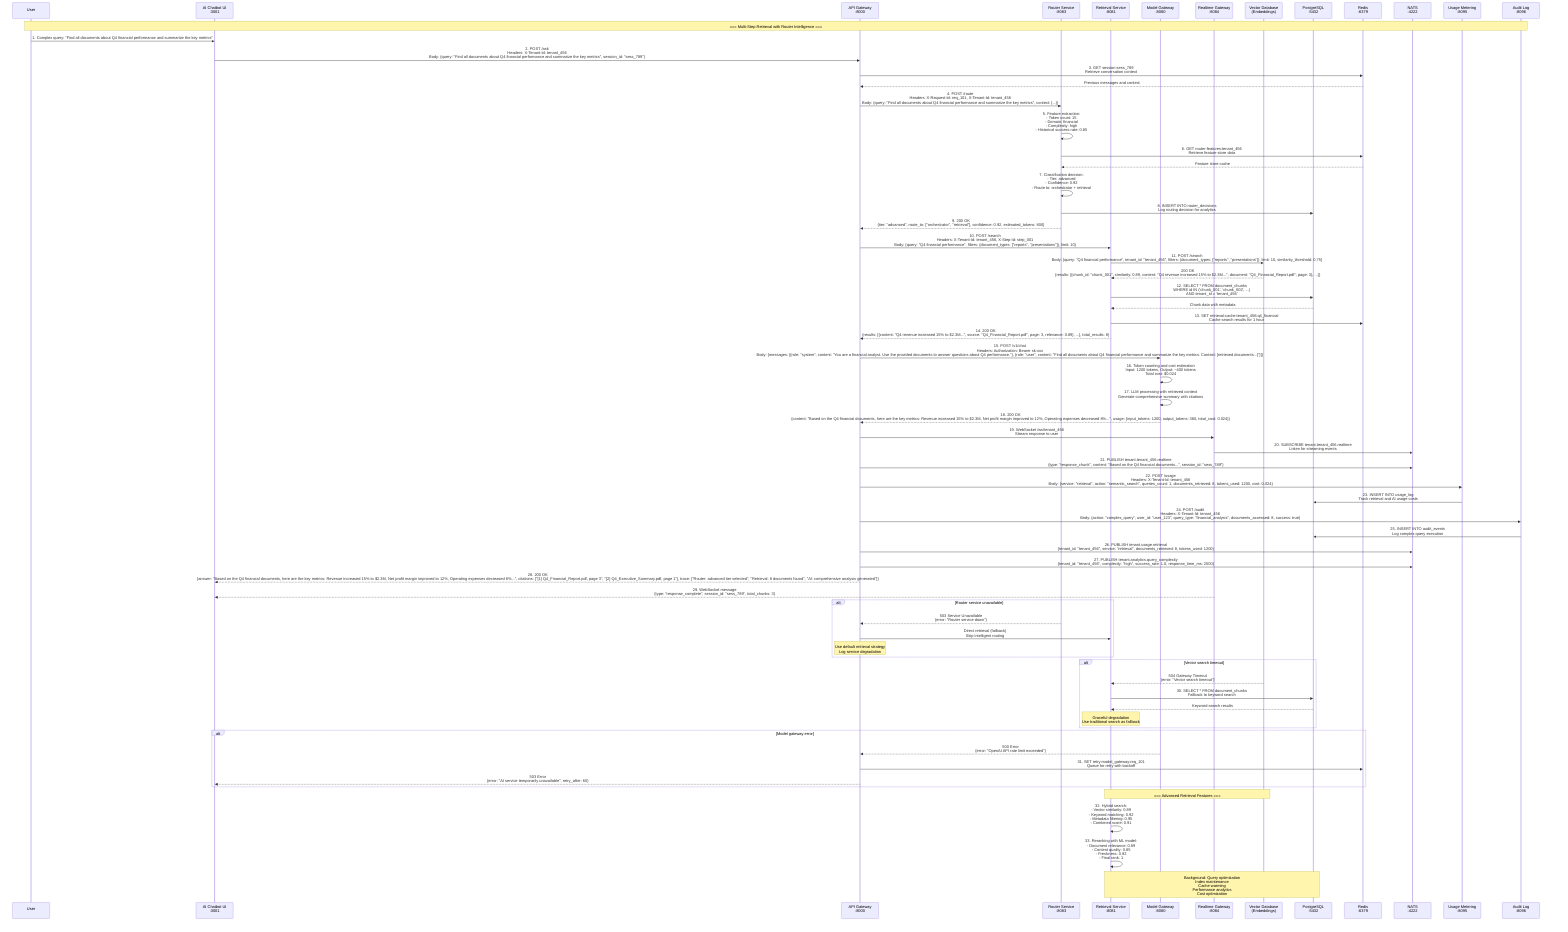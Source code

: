 sequenceDiagram
    participant User as User
    participant ChatbotUI as AI Chatbot UI<br/>:3001
    participant APIGateway as API Gateway<br/>:8000
    participant RouterService as Router Service<br/>:8083
    participant RetrievalService as Retrieval Service<br/>:8081
    participant ModelGateway as Model Gateway<br/>:8080
    participant RealtimeGateway as Realtime Gateway<br/>:8084
    participant VectorDB as Vector Database<br/>(Embeddings)
    participant Postgres as PostgreSQL<br/>:5432
    participant Redis as Redis<br/>:6379
    participant NATS as NATS<br/>:4222
    participant UsageMetering as Usage Metering<br/>:8095
    participant AuditLog as Audit Log<br/>:8096

    %% Complex Query Processing Flow
    Note over User,AuditLog: === Multi-Step Retrieval with Router Intelligence ===
    User->>ChatbotUI: 1. Complex query: "Find all documents about Q4 financial performance and summarize the key metrics"
    ChatbotUI->>APIGateway: 2. POST /ask<br/>Headers: X-Tenant-Id: tenant_456<br/>Body: {query: "Find all documents about Q4 financial performance and summarize the key metrics", session_id: "sess_789"}

    APIGateway->>Redis: 3. GET session:sess_789<br/>Retrieve conversation context
    Redis-->>APIGateway: Previous messages and context

    %% Router Service - Intelligent Tier Selection
    APIGateway->>RouterService: 4. POST /route<br/>Headers: X-Request-Id: req_101, X-Tenant-Id: tenant_456<br/>Body: {query: "Find all documents about Q4 financial performance and summarize the key metrics", context: {...}}

    RouterService->>RouterService: 5. Feature extraction:<br/>- Token count: 15<br/>- Domain: financial<br/>- Complexity: high<br/>- Historical success rate: 0.85
    RouterService->>Redis: 6. GET router:features:tenant_456<br/>Retrieve feature store data
    Redis-->>RouterService: Feature store cache

    RouterService->>RouterService: 7. Classification decision:<br/>- Tier: advanced<br/>- Confidence: 0.92<br/>- Route to: orchestrator + retrieval
    RouterService->>Postgres: 8. INSERT INTO router_decisions<br/>Log routing decision for analytics

    RouterService-->>APIGateway: 9. 200 OK<br/>{tier: "advanced", route_to: ["orchestrator", "retrieval"], confidence: 0.92, estimated_tokens: 800}

    %% Orchestrator - Multi-Step Workflow
    APIGateway->>RetrievalService: 10. POST /search<br/>Headers: X-Tenant-Id: tenant_456, X-Step-Id: step_001<br/>Body: {query: "Q4 financial performance", filters: {document_types: ["reports", "presentations"]}, limit: 10}

    RetrievalService->>VectorDB: 11. POST /search<br/>Body: {query: "Q4 financial performance", tenant_id: "tenant_456", filters: {document_types: ["reports", "presentations"]}, limit: 10, similarity_threshold: 0.75}
    VectorDB-->>RetrievalService: 200 OK<br/>{results: [{chunk_id: "chunk_001", similarity: 0.89, content: "Q4 revenue increased 15% to $2.3M...", document: "Q4_Financial_Report.pdf", page: 3}, ...]}

    RetrievalService->>Postgres: 12. SELECT * FROM document_chunks<br/>WHERE id IN ('chunk_001', 'chunk_002', ...)<br/>AND tenant_id = 'tenant_456'
    Postgres-->>RetrievalService: Chunk data with metadata

    RetrievalService->>Redis: 13. SET retrieval:cache:tenant_456:q4_financial<br/>Cache search results for 1 hour
    RetrievalService-->>APIGateway: 14. 200 OK<br/>{results: [{content: "Q4 revenue increased 15% to $2.3M...", source: "Q4_Financial_Report.pdf", page: 3, relevance: 0.89}, ...], total_results: 8}

    %% Model Gateway - AI Processing with Retrieved Context
    APIGateway->>ModelGateway: 15. POST /v1/chat<br/>Headers: Authorization: Bearer sk-xxx<br/>Body: {messages: [{role: "system", content: "You are a financial analyst. Use the provided documents to answer questions about Q4 performance."}, {role: "user", content: "Find all documents about Q4 financial performance and summarize the key metrics. Context: [retrieved documents...]"}]}

    ModelGateway->>ModelGateway: 16. Token counting and cost estimation<br/>Input: 1200 tokens, Output: ~400 tokens<br/>Total cost: $0.024

    ModelGateway->>ModelGateway: 17. LLM processing with retrieved context<br/>Generate comprehensive summary with citations
    ModelGateway-->>APIGateway: 18. 200 OK<br/>{content: "Based on the Q4 financial documents, here are the key metrics: Revenue increased 15% to $2.3M, Net profit margin improved to 12%, Operating expenses decreased 8%...", usage: {input_tokens: 1200, output_tokens: 380, total_cost: 0.024}}

    %% Real-time Streaming Response
    APIGateway->>RealtimeGateway: 19. WebSocket /ws/tenant_456<br/>Stream response to user
    RealtimeGateway->>NATS: 20. SUBSCRIBE tenant.tenant_456.realtime<br/>Listen for streaming events

    APIGateway->>NATS: 21. PUBLISH tenant.tenant_456.realtime<br/>{type: "response_chunk", content: "Based on the Q4 financial documents...", session_id: "sess_789"}

    %% Usage Tracking and Analytics
    APIGateway->>UsageMetering: 22. POST /usage<br/>Headers: X-Tenant-Id: tenant_456<br/>Body: {service: "retrieval", action: "semantic_search", queries_count: 1, documents_retrieved: 8, tokens_used: 1200, cost: 0.024}
    UsageMetering->>Postgres: 23. INSERT INTO usage_log<br/>Track retrieval and AI usage costs

    APIGateway->>AuditLog: 24. POST /audit<br/>Headers: X-Tenant-Id: tenant_456<br/>Body: {action: "complex_query", user_id: "user_123", query_type: "financial_analysis", documents_accessed: 8, success: true}
    AuditLog->>Postgres: 25. INSERT INTO audit_events<br/>Log complex query execution

    %% Event Publishing
    APIGateway->>NATS: 26. PUBLISH tenant.usage.retrieval<br/>{tenant_id: "tenant_456", service: "retrieval", documents_retrieved: 8, tokens_used: 1200}
    APIGateway->>NATS: 27. PUBLISH tenant.analytics.query_complexity<br/>{tenant_id: "tenant_456", complexity: "high", success_rate: 1.0, response_time_ms: 2500}

    %% Final Response
    APIGateway-->>ChatbotUI: 28. 200 OK<br/>{answer: "Based on the Q4 financial documents, here are the key metrics: Revenue increased 15% to $2.3M, Net profit margin improved to 12%, Operating expenses decreased 8%...", citations: ["[1] Q4_Financial_Report.pdf, page 3", "[2] Q4_Executive_Summary.pdf, page 1"], trace: ["Router: advanced tier selected", "Retrieval: 8 documents found", "AI: comprehensive analysis generated"]}

    RealtimeGateway-->>ChatbotUI: 29. WebSocket message<br/>{type: "response_complete", session_id: "sess_789", total_chunks: 3}

    %% Error Handling and Fallbacks
    alt Router service unavailable
        RouterService-->>APIGateway: 503 Service Unavailable<br/>{error: "Router service down"}
        APIGateway->>RetrievalService: Direct retrieval (fallback)<br/>Skip intelligent routing
        Note over APIGateway: Use default retrieval strategy<br/>Log service degradation
    end

    alt Vector search timeout
        VectorDB-->>RetrievalService: 504 Gateway Timeout<br/>{error: "Vector search timeout"}
        RetrievalService->>Postgres: 30. SELECT * FROM document_chunks<br/>Fallback to keyword search
        Postgres-->>RetrievalService: Keyword search results
        Note over RetrievalService: Graceful degradation<br/>Use traditional search as fallback
    end

    alt Model gateway error
        ModelGateway-->>APIGateway: 500 Error<br/>{error: "OpenAI API rate limit exceeded"}
        APIGateway->>Redis: 31. SET retry:model_gateway:req_101<br/>Queue for retry with backoff
        APIGateway-->>ChatbotUI: 503 Error<br/>{error: "AI service temporarily unavailable", retry_after: 60}
    end

    %% Advanced Features
    Note over RetrievalService,VectorDB: === Advanced Retrieval Features ===
    RetrievalService->>RetrievalService: 32. Hybrid search:<br/>- Vector similarity: 0.89<br/>- Keyword matching: 0.92<br/>- Metadata filtering: 0.95<br/>- Combined score: 0.91

    RetrievalService->>RetrievalService: 33. Reranking with ML model:<br/>- Document relevance: 0.89<br/>- Content quality: 0.85<br/>- Freshness: 0.92<br/>- Final rank: 1

    %% Background Optimization
    Note over RetrievalService,Postgres: Background: Query optimization<br/>Index maintenance<br/>Cache warming<br/>Performance analytics<br/>Cost optimization